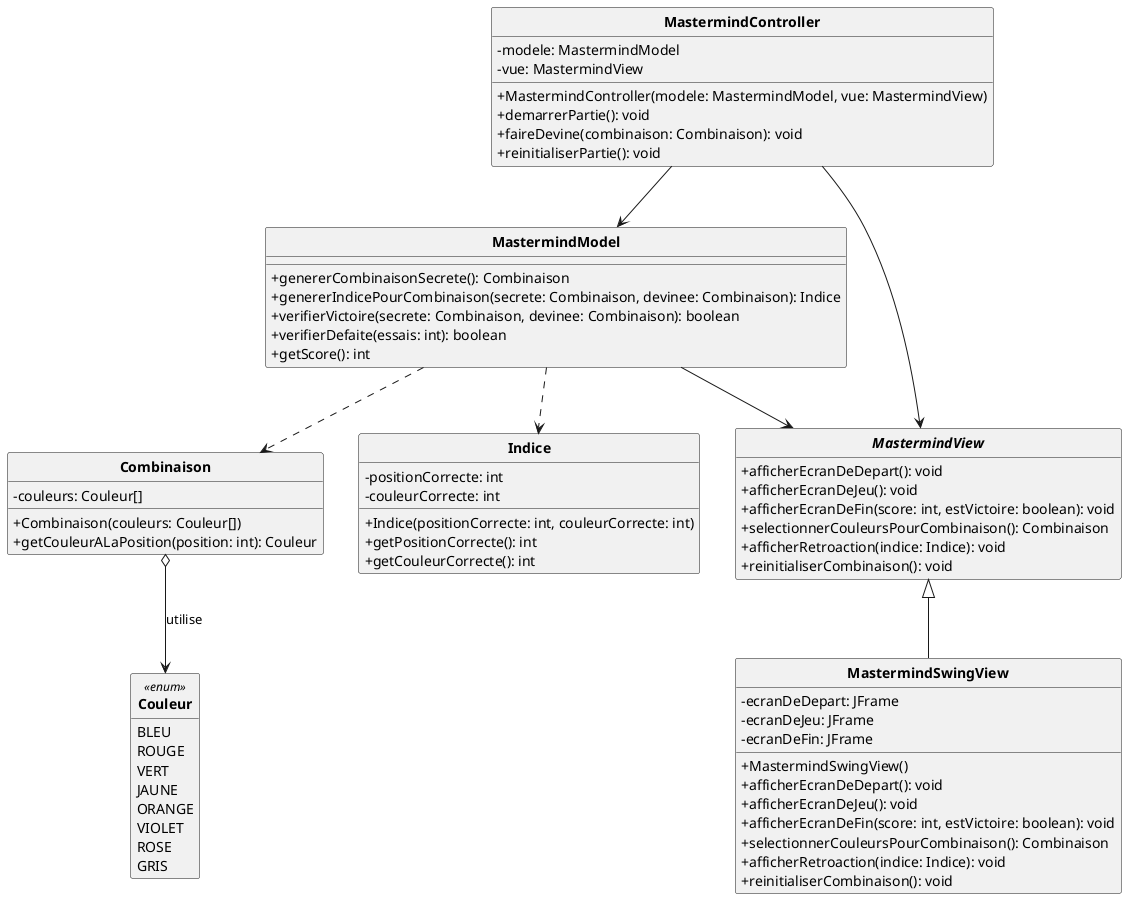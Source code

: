 @startuml

skinparam style strictuml
skinparam classAttributeIconSize 0
skinparam classFontStyle Bold
hide enum methods
hide interface attributes

class MastermindModel {
    + genererCombinaisonSecrete(): Combinaison
    + genererIndicePourCombinaison(secrete: Combinaison, devinee: Combinaison): Indice
    + verifierVictoire(secrete: Combinaison, devinee: Combinaison): boolean
    + verifierDefaite(essais: int): boolean
    + getScore(): int
}

class Combinaison {
    - couleurs: Couleur[]
    + Combinaison(couleurs: Couleur[])
    + getCouleurALaPosition(position: int): Couleur
}

enum Couleur <<enum>>{
    BLEU
    ROUGE
    VERT
    JAUNE
    ORANGE
    VIOLET
    ROSE
    GRIS
}

class Indice {
    - positionCorrecte: int
    - couleurCorrecte: int
    + Indice(positionCorrecte: int, couleurCorrecte: int)
    + getPositionCorrecte(): int
    + getCouleurCorrecte(): int
}

interface MastermindView {
    + afficherEcranDeDepart(): void
    + afficherEcranDeJeu(): void
    + afficherEcranDeFin(score: int, estVictoire: boolean): void
    + selectionnerCouleursPourCombinaison(): Combinaison
    + afficherRetroaction(indice: Indice): void
    + reinitialiserCombinaison(): void
}

class MastermindSwingView {
    - ecranDeDepart: JFrame
    - ecranDeJeu: JFrame
    - ecranDeFin: JFrame
    + MastermindSwingView()
    + afficherEcranDeDepart(): void
    + afficherEcranDeJeu(): void
    + afficherEcranDeFin(score: int, estVictoire: boolean): void
    + selectionnerCouleursPourCombinaison(): Combinaison
    + afficherRetroaction(indice: Indice): void
    + reinitialiserCombinaison(): void
}

class MastermindController {
    - modele: MastermindModel
    - vue: MastermindView
    + MastermindController(modele: MastermindModel, vue: MastermindView)
    + demarrerPartie(): void
    + faireDevine(combinaison: Combinaison): void
    + reinitialiserPartie(): void
}

MastermindModel ..> Combinaison
MastermindModel ..> Indice
MastermindModel --> MastermindView
MastermindView <|-- MastermindSwingView
MastermindController --> MastermindModel
MastermindController --> MastermindView
Combinaison o--> Couleur : utilise

@enduml
